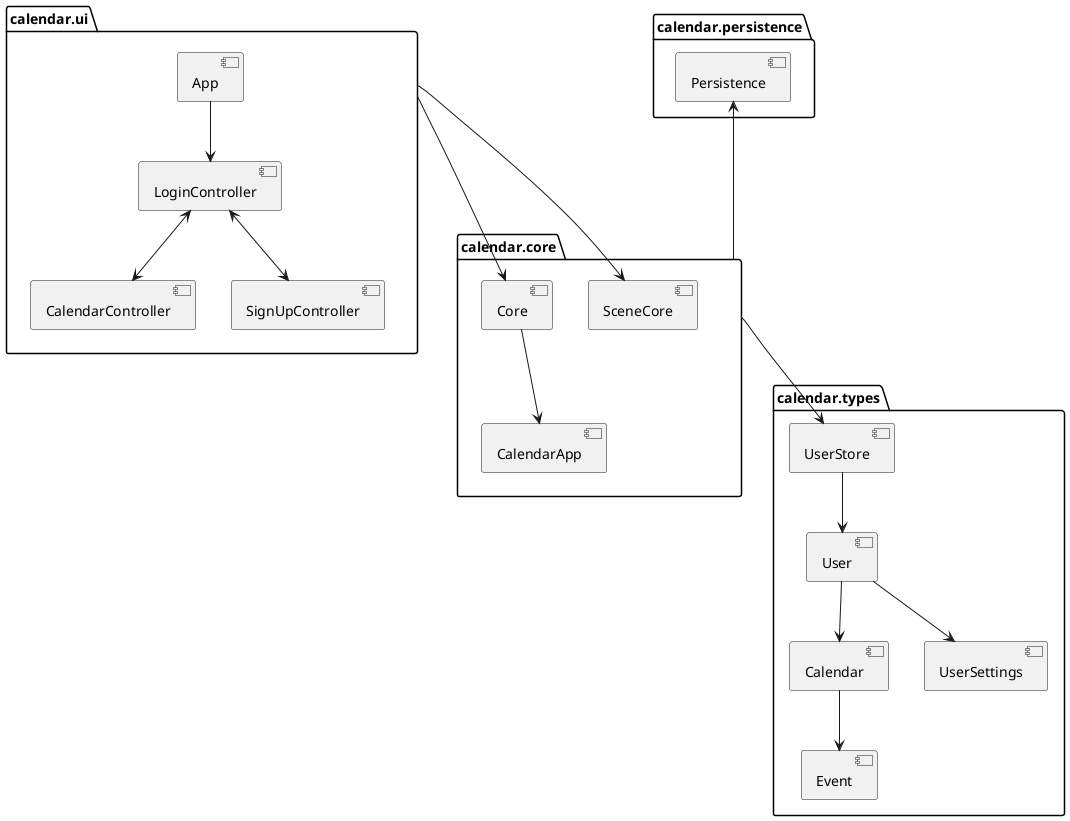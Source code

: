 @startuml Architecture

package "calendar.ui" {
    [App]
    [CalendarController]
    [LoginController]
    [SignUpController]
} 

package "calendar.core" {
    [CalendarApp]
    [Core]
    [SceneCore]
}

package "calendar.types" {
    [Calendar]
    [Event]
    [User]
    [UserSettings]
    [UserStore]
}

package "calendar.persistence" {
    [Persistence]
}

'Packages'
calendar.core -u--> [Persistence]
calendar.core --> [UserStore]
calendar.ui ---> [Core]
calendar.ui ---> [SceneCore]


'Types'
[UserStore] --> [User]
[User] --> [UserSettings]
[User] --> [Calendar]
[Calendar] --> [Event]

'Core'
[Core] --> [CalendarApp]

'UI'
[App] --> [LoginController]
[LoginController] <--> [CalendarController]
[LoginController] <--> [SignUpController]

'Persistence'

@enduml